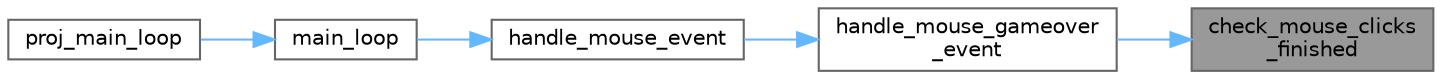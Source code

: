 digraph "check_mouse_clicks_finished"
{
 // LATEX_PDF_SIZE
  bgcolor="transparent";
  edge [fontname=Helvetica,fontsize=10,labelfontname=Helvetica,labelfontsize=10];
  node [fontname=Helvetica,fontsize=10,shape=box,height=0.2,width=0.4];
  rankdir="RL";
  Node1 [label="check_mouse_clicks\l_finished",height=0.2,width=0.4,color="gray40", fillcolor="grey60", style="filled", fontcolor="black",tooltip="This function sets the game state to 'MAIN_MENU', allowing the player to return to the main menu afte..."];
  Node1 -> Node2 [dir="back",color="steelblue1",style="solid"];
  Node2 [label="handle_mouse_gameover\l_event",height=0.2,width=0.4,color="grey40", fillcolor="white", style="filled",URL="$mouse__event__handler_8c.html#a202fe047988c50024344c58a0a02af1e",tooltip="This function handles the mouse event that occurs in the game over state."];
  Node2 -> Node3 [dir="back",color="steelblue1",style="solid"];
  Node3 [label="handle_mouse_event",height=0.2,width=0.4,color="grey40", fillcolor="white", style="filled",URL="$mouse__event__handler_8c.html#a2b4320aed33d44e042e51170d7ab66f3",tooltip="This function handles mouse events based on the current program state."];
  Node3 -> Node4 [dir="back",color="steelblue1",style="solid"];
  Node4 [label="main_loop",height=0.2,width=0.4,color="grey40", fillcolor="white", style="filled",URL="$int__manager_8c.html#a24285aea4a27f96c321b2628788e9a57",tooltip="Main loop of the system. This function enters the main loop of the system and continuously waits for ..."];
  Node4 -> Node5 [dir="back",color="steelblue1",style="solid"];
  Node5 [label="proj_main_loop",height=0.2,width=0.4,color="grey40", fillcolor="white", style="filled",URL="$main_8c.html#a2a16f651eccbd248e1ad3b3b924b143b",tooltip=" "];
}
